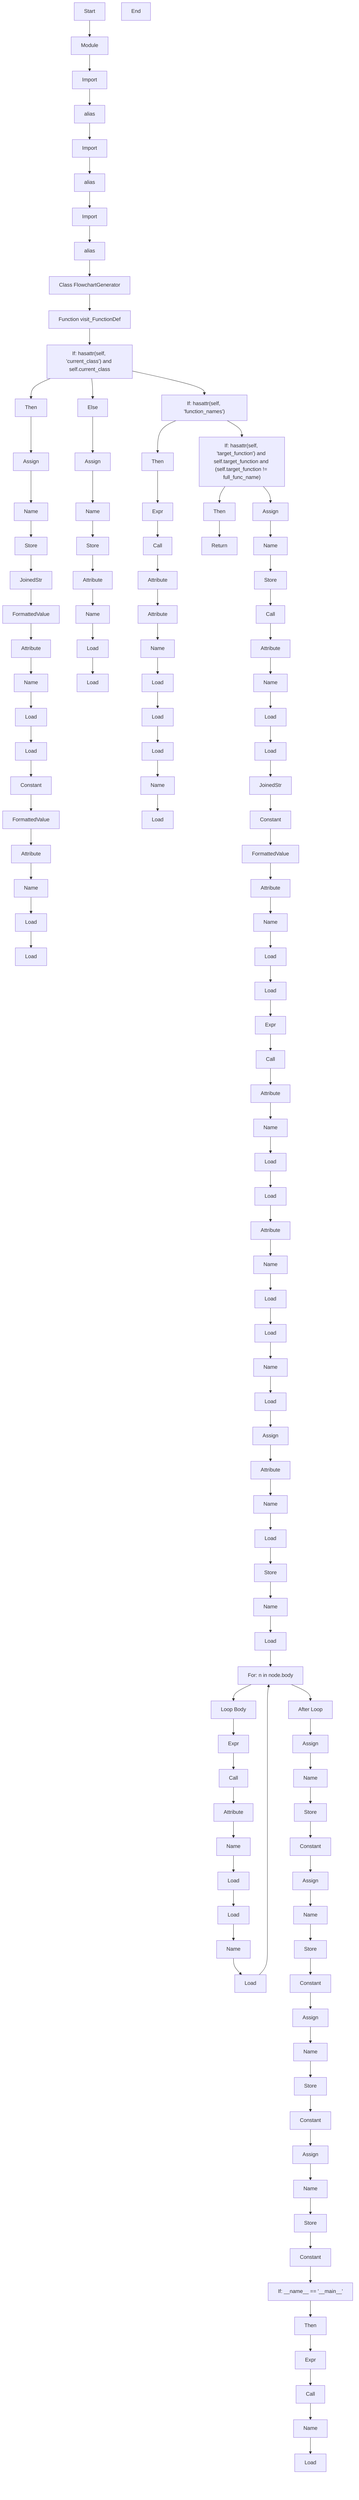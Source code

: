 flowchart TD
Start["Start"]
node1["Module"]
Start --> node1
node2["Import"]
node1 --> node2
node3["alias"]
node2 --> node3
node4["Import"]
node3 --> node4
node5["alias"]
node4 --> node5
node6["Import"]
node5 --> node6
node7["alias"]
node6 --> node7
node8["Class FlowchartGenerator"]
node7 --> node8
node9["Function visit_FunctionDef"]
node8 --> node9
node10["If: hasattr(self, 'current_class') and self.current_class"]
node9 --> node10
node11["Then"]
node10 --> node11
node12["Assign"]
node11 --> node12
node13["Name"]
node12 --> node13
node14["Store"]
node13 --> node14
node15["JoinedStr"]
node14 --> node15
node16["FormattedValue"]
node15 --> node16
node17["Attribute"]
node16 --> node17
node18["Name"]
node17 --> node18
node19["Load"]
node18 --> node19
node20["Load"]
node19 --> node20
node21["Constant"]
node20 --> node21
node22["FormattedValue"]
node21 --> node22
node23["Attribute"]
node22 --> node23
node24["Name"]
node23 --> node24
node25["Load"]
node24 --> node25
node26["Load"]
node25 --> node26
node27["Else"]
node10 --> node27
node28["Assign"]
node27 --> node28
node29["Name"]
node28 --> node29
node30["Store"]
node29 --> node30
node31["Attribute"]
node30 --> node31
node32["Name"]
node31 --> node32
node33["Load"]
node32 --> node33
node34["Load"]
node33 --> node34
node35["If: hasattr(self, 'function_names')"]
node10 --> node35
node36["Then"]
node35 --> node36
node37["Expr"]
node36 --> node37
node38["Call"]
node37 --> node38
node39["Attribute"]
node38 --> node39
node40["Attribute"]
node39 --> node40
node41["Name"]
node40 --> node41
node42["Load"]
node41 --> node42
node43["Load"]
node42 --> node43
node44["Load"]
node43 --> node44
node45["Name"]
node44 --> node45
node46["Load"]
node45 --> node46
node47["If: hasattr(self, 'target_function') and self.target_function and (self.target_function != full_func_name)"]
node35 --> node47
node48["Then"]
node47 --> node48
node49["Return"]
node48 --> node49
node50["Assign"]
node47 --> node50
node51["Name"]
node50 --> node51
node52["Store"]
node51 --> node52
node53["Call"]
node52 --> node53
node54["Attribute"]
node53 --> node54
node55["Name"]
node54 --> node55
node56["Load"]
node55 --> node56
node57["Load"]
node56 --> node57
node58["JoinedStr"]
node57 --> node58
node59["Constant"]
node58 --> node59
node60["FormattedValue"]
node59 --> node60
node61["Attribute"]
node60 --> node61
node62["Name"]
node61 --> node62
node63["Load"]
node62 --> node63
node64["Load"]
node63 --> node64
node65["Expr"]
node64 --> node65
node66["Call"]
node65 --> node66
node67["Attribute"]
node66 --> node67
node68["Name"]
node67 --> node68
node69["Load"]
node68 --> node69
node70["Load"]
node69 --> node70
node71["Attribute"]
node70 --> node71
node72["Name"]
node71 --> node72
node73["Load"]
node72 --> node73
node74["Load"]
node73 --> node74
node75["Name"]
node74 --> node75
node76["Load"]
node75 --> node76
node77["Assign"]
node76 --> node77
node78["Attribute"]
node77 --> node78
node79["Name"]
node78 --> node79
node80["Load"]
node79 --> node80
node81["Store"]
node80 --> node81
node82["Name"]
node81 --> node82
node83["Load"]
node82 --> node83
node84["For: n in node.body"]
node83 --> node84
node85["Loop Body"]
node84 --> node85
node86["After Loop"]
node87["Expr"]
node85 --> node87
node88["Call"]
node87 --> node88
node89["Attribute"]
node88 --> node89
node90["Name"]
node89 --> node90
node91["Load"]
node90 --> node91
node92["Load"]
node91 --> node92
node93["Name"]
node92 --> node93
node94["Load"]
node93 --> node94
node94 --> node84
node84 --> node86
node95["Assign"]
node86 --> node95
node96["Name"]
node95 --> node96
node97["Store"]
node96 --> node97
node98["Constant"]
node97 --> node98
node99["Assign"]
node98 --> node99
node100["Name"]
node99 --> node100
node101["Store"]
node100 --> node101
node102["Constant"]
node101 --> node102
node103["Assign"]
node102 --> node103
node104["Name"]
node103 --> node104
node105["Store"]
node104 --> node105
node106["Constant"]
node105 --> node106
node107["Assign"]
node106 --> node107
node108["Name"]
node107 --> node108
node109["Store"]
node108 --> node109
node110["Constant"]
node109 --> node110
node111["If: __name__ == '__main__'"]
node110 --> node111
node112["Then"]
node111 --> node112
node113["Expr"]
node112 --> node113
node114["Call"]
node113 --> node114
node115["Name"]
node114 --> node115
node116["Load"]
node115 --> node116
End["End"]